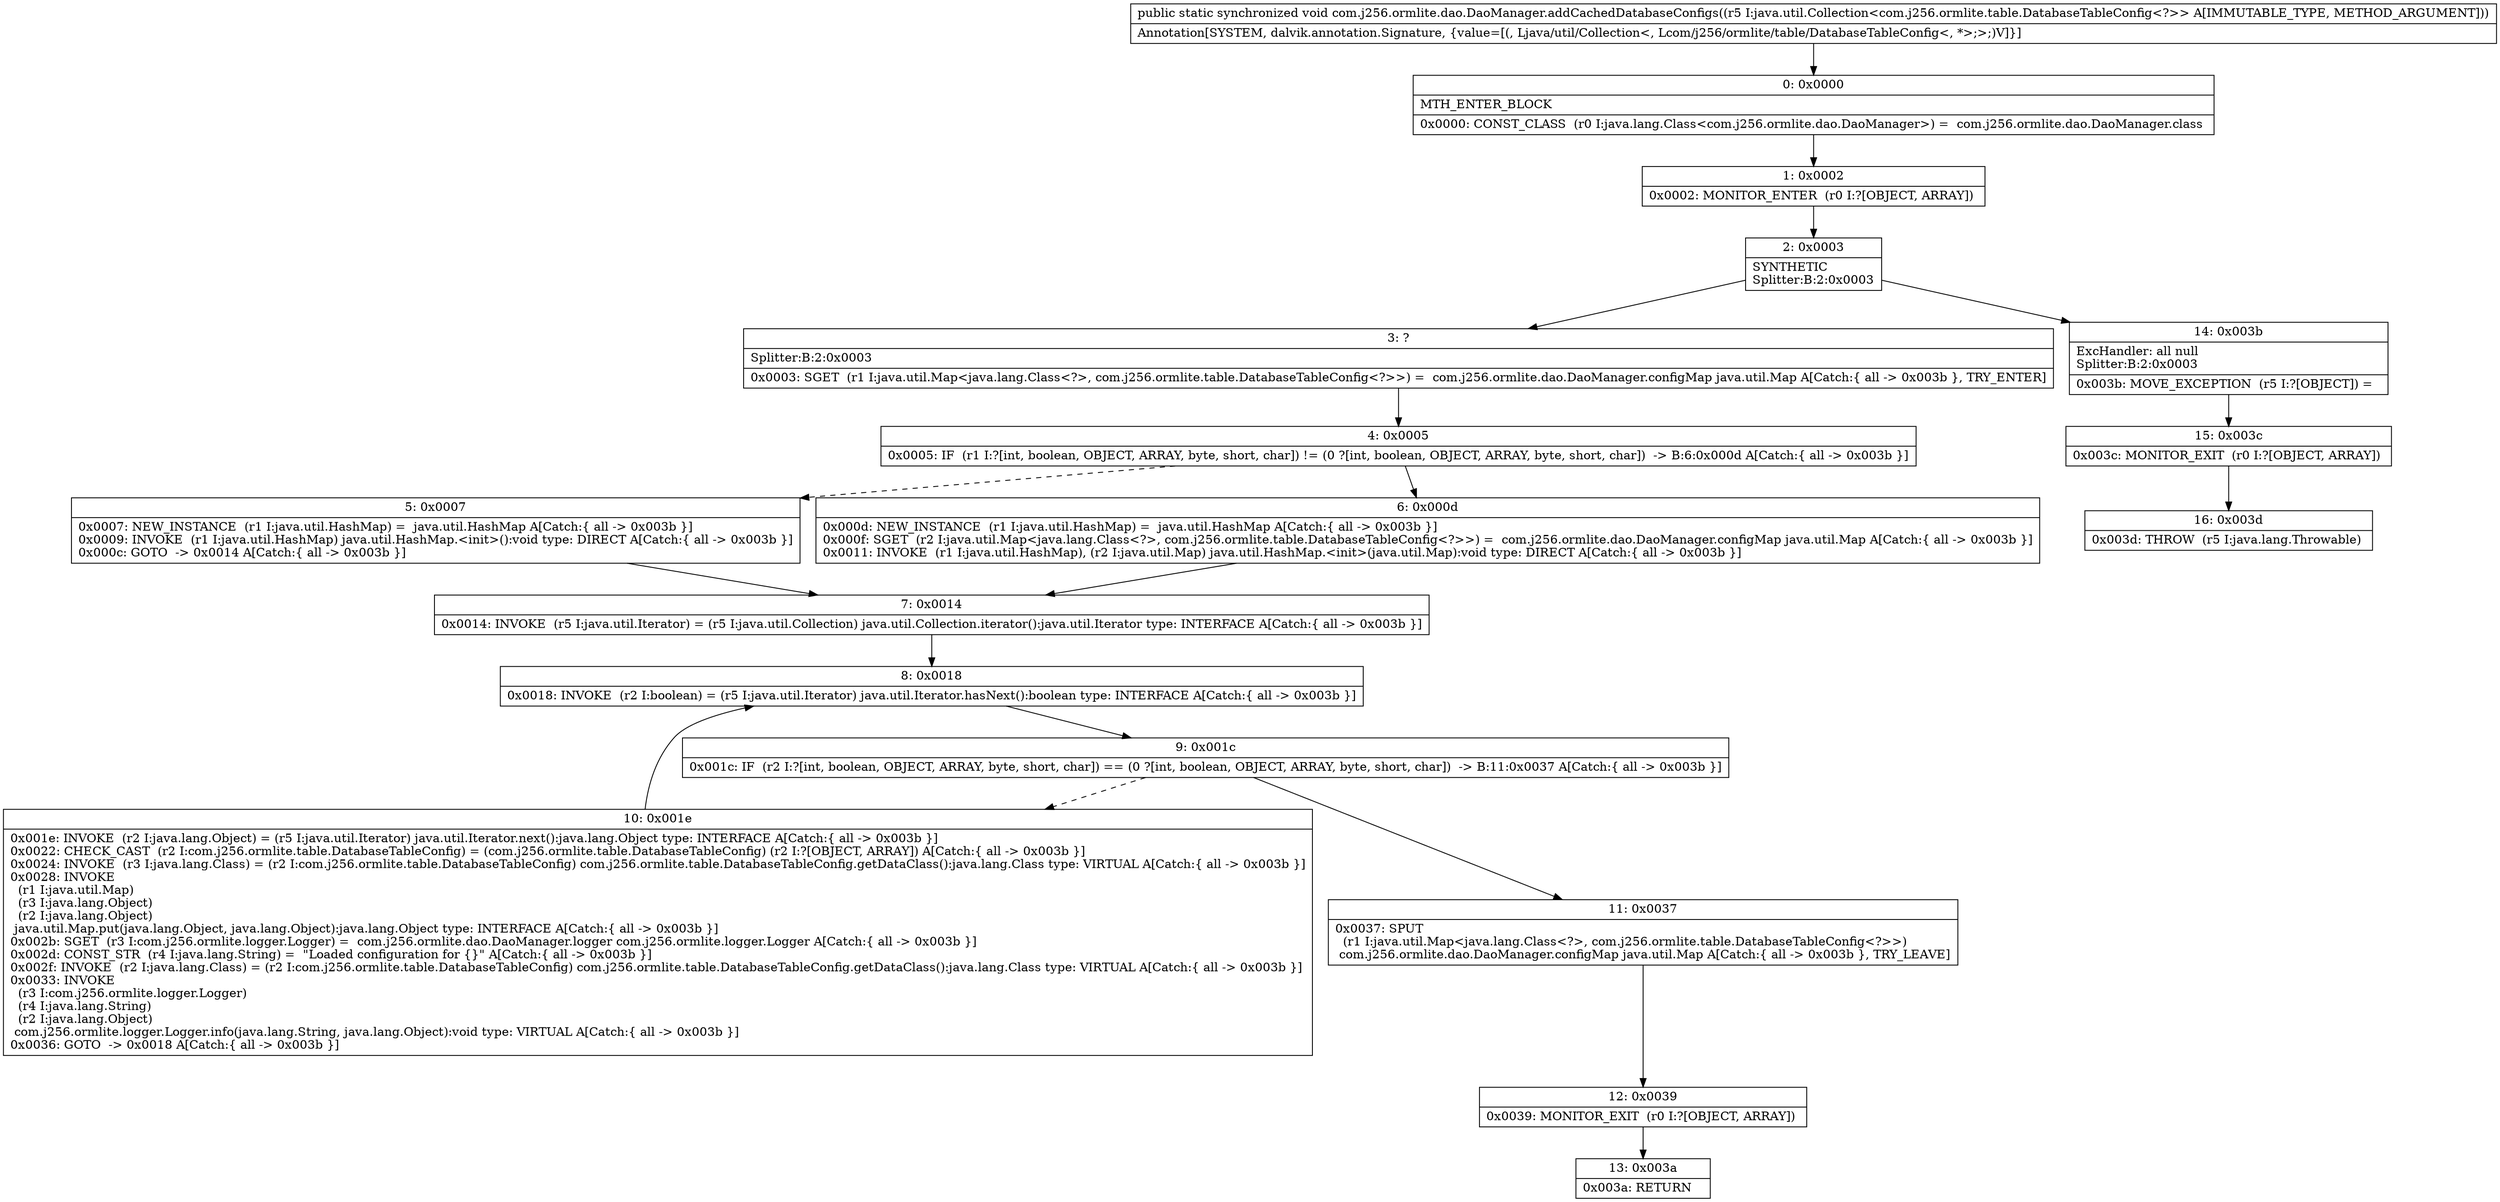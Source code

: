 digraph "CFG forcom.j256.ormlite.dao.DaoManager.addCachedDatabaseConfigs(Ljava\/util\/Collection;)V" {
Node_0 [shape=record,label="{0\:\ 0x0000|MTH_ENTER_BLOCK\l|0x0000: CONST_CLASS  (r0 I:java.lang.Class\<com.j256.ormlite.dao.DaoManager\>) =  com.j256.ormlite.dao.DaoManager.class \l}"];
Node_1 [shape=record,label="{1\:\ 0x0002|0x0002: MONITOR_ENTER  (r0 I:?[OBJECT, ARRAY]) \l}"];
Node_2 [shape=record,label="{2\:\ 0x0003|SYNTHETIC\lSplitter:B:2:0x0003\l}"];
Node_3 [shape=record,label="{3\:\ ?|Splitter:B:2:0x0003\l|0x0003: SGET  (r1 I:java.util.Map\<java.lang.Class\<?\>, com.j256.ormlite.table.DatabaseTableConfig\<?\>\>) =  com.j256.ormlite.dao.DaoManager.configMap java.util.Map A[Catch:\{ all \-\> 0x003b \}, TRY_ENTER]\l}"];
Node_4 [shape=record,label="{4\:\ 0x0005|0x0005: IF  (r1 I:?[int, boolean, OBJECT, ARRAY, byte, short, char]) != (0 ?[int, boolean, OBJECT, ARRAY, byte, short, char])  \-\> B:6:0x000d A[Catch:\{ all \-\> 0x003b \}]\l}"];
Node_5 [shape=record,label="{5\:\ 0x0007|0x0007: NEW_INSTANCE  (r1 I:java.util.HashMap) =  java.util.HashMap A[Catch:\{ all \-\> 0x003b \}]\l0x0009: INVOKE  (r1 I:java.util.HashMap) java.util.HashMap.\<init\>():void type: DIRECT A[Catch:\{ all \-\> 0x003b \}]\l0x000c: GOTO  \-\> 0x0014 A[Catch:\{ all \-\> 0x003b \}]\l}"];
Node_6 [shape=record,label="{6\:\ 0x000d|0x000d: NEW_INSTANCE  (r1 I:java.util.HashMap) =  java.util.HashMap A[Catch:\{ all \-\> 0x003b \}]\l0x000f: SGET  (r2 I:java.util.Map\<java.lang.Class\<?\>, com.j256.ormlite.table.DatabaseTableConfig\<?\>\>) =  com.j256.ormlite.dao.DaoManager.configMap java.util.Map A[Catch:\{ all \-\> 0x003b \}]\l0x0011: INVOKE  (r1 I:java.util.HashMap), (r2 I:java.util.Map) java.util.HashMap.\<init\>(java.util.Map):void type: DIRECT A[Catch:\{ all \-\> 0x003b \}]\l}"];
Node_7 [shape=record,label="{7\:\ 0x0014|0x0014: INVOKE  (r5 I:java.util.Iterator) = (r5 I:java.util.Collection) java.util.Collection.iterator():java.util.Iterator type: INTERFACE A[Catch:\{ all \-\> 0x003b \}]\l}"];
Node_8 [shape=record,label="{8\:\ 0x0018|0x0018: INVOKE  (r2 I:boolean) = (r5 I:java.util.Iterator) java.util.Iterator.hasNext():boolean type: INTERFACE A[Catch:\{ all \-\> 0x003b \}]\l}"];
Node_9 [shape=record,label="{9\:\ 0x001c|0x001c: IF  (r2 I:?[int, boolean, OBJECT, ARRAY, byte, short, char]) == (0 ?[int, boolean, OBJECT, ARRAY, byte, short, char])  \-\> B:11:0x0037 A[Catch:\{ all \-\> 0x003b \}]\l}"];
Node_10 [shape=record,label="{10\:\ 0x001e|0x001e: INVOKE  (r2 I:java.lang.Object) = (r5 I:java.util.Iterator) java.util.Iterator.next():java.lang.Object type: INTERFACE A[Catch:\{ all \-\> 0x003b \}]\l0x0022: CHECK_CAST  (r2 I:com.j256.ormlite.table.DatabaseTableConfig) = (com.j256.ormlite.table.DatabaseTableConfig) (r2 I:?[OBJECT, ARRAY]) A[Catch:\{ all \-\> 0x003b \}]\l0x0024: INVOKE  (r3 I:java.lang.Class) = (r2 I:com.j256.ormlite.table.DatabaseTableConfig) com.j256.ormlite.table.DatabaseTableConfig.getDataClass():java.lang.Class type: VIRTUAL A[Catch:\{ all \-\> 0x003b \}]\l0x0028: INVOKE  \l  (r1 I:java.util.Map)\l  (r3 I:java.lang.Object)\l  (r2 I:java.lang.Object)\l java.util.Map.put(java.lang.Object, java.lang.Object):java.lang.Object type: INTERFACE A[Catch:\{ all \-\> 0x003b \}]\l0x002b: SGET  (r3 I:com.j256.ormlite.logger.Logger) =  com.j256.ormlite.dao.DaoManager.logger com.j256.ormlite.logger.Logger A[Catch:\{ all \-\> 0x003b \}]\l0x002d: CONST_STR  (r4 I:java.lang.String) =  \"Loaded configuration for \{\}\" A[Catch:\{ all \-\> 0x003b \}]\l0x002f: INVOKE  (r2 I:java.lang.Class) = (r2 I:com.j256.ormlite.table.DatabaseTableConfig) com.j256.ormlite.table.DatabaseTableConfig.getDataClass():java.lang.Class type: VIRTUAL A[Catch:\{ all \-\> 0x003b \}]\l0x0033: INVOKE  \l  (r3 I:com.j256.ormlite.logger.Logger)\l  (r4 I:java.lang.String)\l  (r2 I:java.lang.Object)\l com.j256.ormlite.logger.Logger.info(java.lang.String, java.lang.Object):void type: VIRTUAL A[Catch:\{ all \-\> 0x003b \}]\l0x0036: GOTO  \-\> 0x0018 A[Catch:\{ all \-\> 0x003b \}]\l}"];
Node_11 [shape=record,label="{11\:\ 0x0037|0x0037: SPUT  \l  (r1 I:java.util.Map\<java.lang.Class\<?\>, com.j256.ormlite.table.DatabaseTableConfig\<?\>\>)\l com.j256.ormlite.dao.DaoManager.configMap java.util.Map A[Catch:\{ all \-\> 0x003b \}, TRY_LEAVE]\l}"];
Node_12 [shape=record,label="{12\:\ 0x0039|0x0039: MONITOR_EXIT  (r0 I:?[OBJECT, ARRAY]) \l}"];
Node_13 [shape=record,label="{13\:\ 0x003a|0x003a: RETURN   \l}"];
Node_14 [shape=record,label="{14\:\ 0x003b|ExcHandler: all null\lSplitter:B:2:0x0003\l|0x003b: MOVE_EXCEPTION  (r5 I:?[OBJECT]) =  \l}"];
Node_15 [shape=record,label="{15\:\ 0x003c|0x003c: MONITOR_EXIT  (r0 I:?[OBJECT, ARRAY]) \l}"];
Node_16 [shape=record,label="{16\:\ 0x003d|0x003d: THROW  (r5 I:java.lang.Throwable) \l}"];
MethodNode[shape=record,label="{public static synchronized void com.j256.ormlite.dao.DaoManager.addCachedDatabaseConfigs((r5 I:java.util.Collection\<com.j256.ormlite.table.DatabaseTableConfig\<?\>\> A[IMMUTABLE_TYPE, METHOD_ARGUMENT]))  | Annotation[SYSTEM, dalvik.annotation.Signature, \{value=[(, Ljava\/util\/Collection\<, Lcom\/j256\/ormlite\/table\/DatabaseTableConfig\<, *\>;\>;)V]\}]\l}"];
MethodNode -> Node_0;
Node_0 -> Node_1;
Node_1 -> Node_2;
Node_2 -> Node_3;
Node_2 -> Node_14;
Node_3 -> Node_4;
Node_4 -> Node_5[style=dashed];
Node_4 -> Node_6;
Node_5 -> Node_7;
Node_6 -> Node_7;
Node_7 -> Node_8;
Node_8 -> Node_9;
Node_9 -> Node_10[style=dashed];
Node_9 -> Node_11;
Node_10 -> Node_8;
Node_11 -> Node_12;
Node_12 -> Node_13;
Node_14 -> Node_15;
Node_15 -> Node_16;
}

